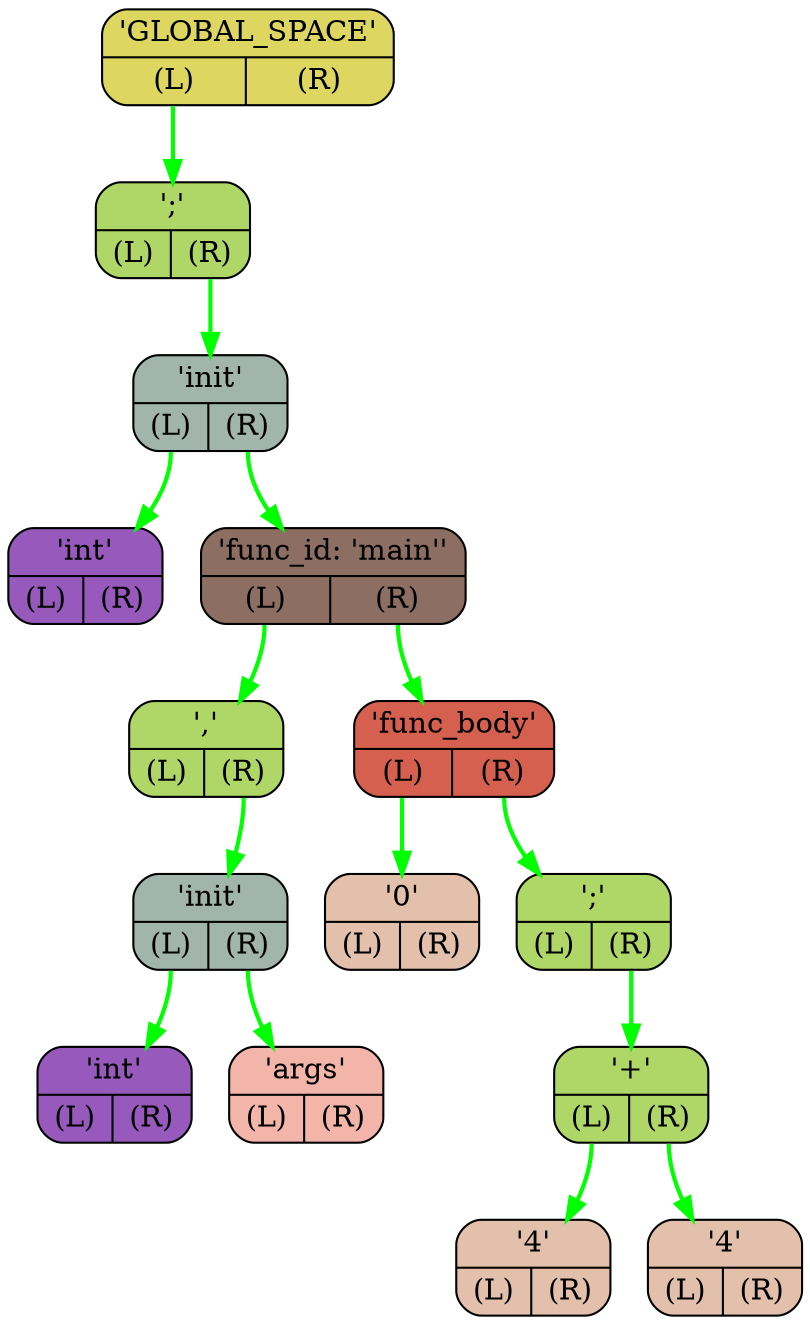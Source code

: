digraph G{
    rankdir=TB;
    NODE0x7ffcf76eda98[shape="Mrecord",color="black",fillcolor="#ddd660",style="filled",label="{'GLOBAL_SPACE' | {<L> (L) | <R> (R)}}"]
    NODE0x7ffcf76edac0[shape="Mrecord",color="black",fillcolor="#aed768",style="filled",label="{';' | {<L> (L) | <R> (R)}}"]
    NODE0x7ffcf76edae8[shape="Mrecord",color="black",fillcolor="#a1b5ac",style="filled",label="{'init' | {<L> (L) | <R> (R)}}"]
    NODE0x7ffcf76edb10[shape="Mrecord",color="black",fillcolor="#975abc",style="filled",label="{'int' | {<L> (L) | <R> (R)}}"]
    NODE0x7ffcf76edb38[shape="Mrecord",color="black",fillcolor="#8d6e63",style="filled",label="{'func_id: 'main'' | {<L> (L) | <R> (R)}}"]
    NODE0x7ffcf76edb60[shape="Mrecord",color="black",fillcolor="#aed768",style="filled",label="{',' | {<L> (L) | <R> (R)}}"]
    NODE0x7ffcf76edb88[shape="Mrecord",color="black",fillcolor="#a1b5ac",style="filled",label="{'init' | {<L> (L) | <R> (R)}}"]
    NODE0x7ffcf76edbb0[shape="Mrecord",color="black",fillcolor="#975abc",style="filled",label="{'int' | {<L> (L) | <R> (R)}}"]
    NODE0x7ffcf76edbd8[shape="Mrecord",color="black",fillcolor="#f3b4aa",style="filled",label="{'args' | {<L> (L) | <R> (R)}}"]
    NODE0x7ffcf76edc00[shape="Mrecord",color="black",fillcolor="#d56050",style="filled",label="{'func_body' | {<L> (L) | <R> (R)}}"]
    NODE0x7ffcf76edc28[shape="Mrecord",color="black",fillcolor="#e3c0ab",style="filled",label="{'0' | {<L> (L) | <R> (R)}}"]
    NODE0x7ffcf76edc50[shape="Mrecord",color="black",fillcolor="#aed768",style="filled",label="{';' | {<L> (L) | <R> (R)}}"]
    NODE0x7ffcf76edc78[shape="Mrecord",color="black",fillcolor="#aed768",style="filled",label="{'+' | {<L> (L) | <R> (R)}}"]
    NODE0x7ffcf76edca0[shape="Mrecord",color="black",fillcolor="#e3c0ab",style="filled",label="{'4' | {<L> (L) | <R> (R)}}"]
    NODE0x7ffcf76edcc8[shape="Mrecord",color="black",fillcolor="#e3c0ab",style="filled",label="{'4' | {<L> (L) | <R> (R)}}"]
    NODE0x7ffcf76edb88:L-> NODE0x7ffcf76edbb0 [color="#00FF00",penwidth=2,label=""]
    NODE0x7ffcf76edb88:R-> NODE0x7ffcf76edbd8 [color="#00FF00",penwidth=2,label=""]
    NODE0x7ffcf76edb60:R-> NODE0x7ffcf76edb88 [color="#00FF00",penwidth=2,label=""]
    NODE0x7ffcf76edc78:L-> NODE0x7ffcf76edca0 [color="#00FF00",penwidth=2,label=""]
    NODE0x7ffcf76edc78:R-> NODE0x7ffcf76edcc8 [color="#00FF00",penwidth=2,label=""]
    NODE0x7ffcf76edc50:R-> NODE0x7ffcf76edc78 [color="#00FF00",penwidth=2,label=""]
    NODE0x7ffcf76edc00:L-> NODE0x7ffcf76edc28 [color="#00FF00",penwidth=2,label=""]
    NODE0x7ffcf76edc00:R-> NODE0x7ffcf76edc50 [color="#00FF00",penwidth=2,label=""]
    NODE0x7ffcf76edb38:L-> NODE0x7ffcf76edb60 [color="#00FF00",penwidth=2,label=""]
    NODE0x7ffcf76edb38:R-> NODE0x7ffcf76edc00 [color="#00FF00",penwidth=2,label=""]
    NODE0x7ffcf76edae8:L-> NODE0x7ffcf76edb10 [color="#00FF00",penwidth=2,label=""]
    NODE0x7ffcf76edae8:R-> NODE0x7ffcf76edb38 [color="#00FF00",penwidth=2,label=""]
    NODE0x7ffcf76edac0:R-> NODE0x7ffcf76edae8 [color="#00FF00",penwidth=2,label=""]
    NODE0x7ffcf76eda98:L-> NODE0x7ffcf76edac0 [color="#00FF00",penwidth=2,label=""]
}